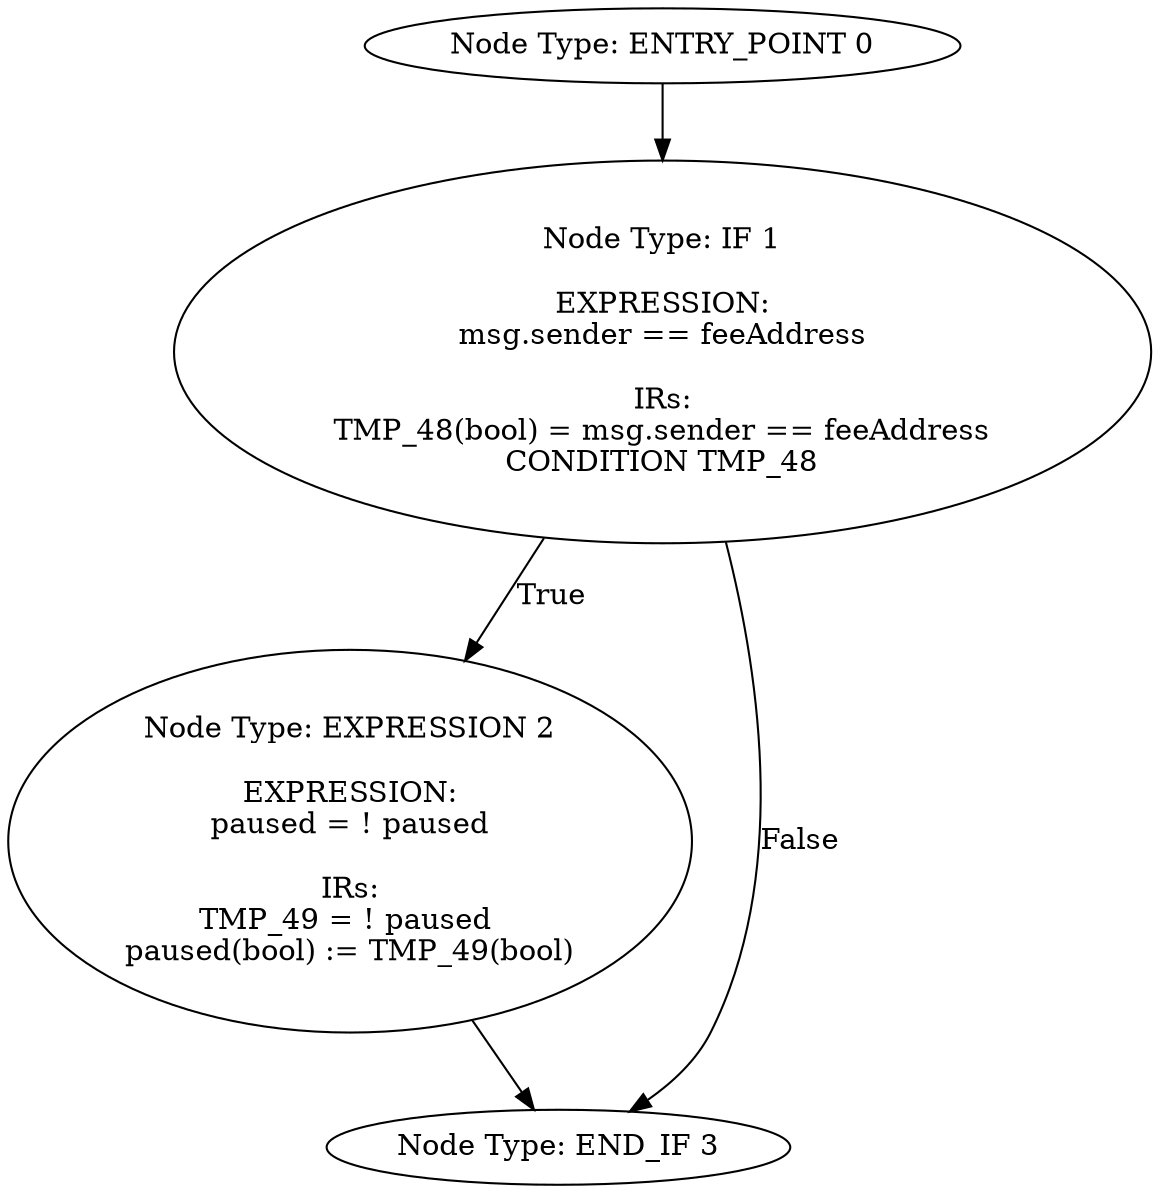digraph{
0[label="Node Type: ENTRY_POINT 0
"];
0->1;
1[label="Node Type: IF 1

EXPRESSION:
msg.sender == feeAddress

IRs:
TMP_48(bool) = msg.sender == feeAddress
CONDITION TMP_48"];
1->2[label="True"];
1->3[label="False"];
2[label="Node Type: EXPRESSION 2

EXPRESSION:
paused = ! paused

IRs:
TMP_49 = ! paused 
paused(bool) := TMP_49(bool)"];
2->3;
3[label="Node Type: END_IF 3
"];
}
